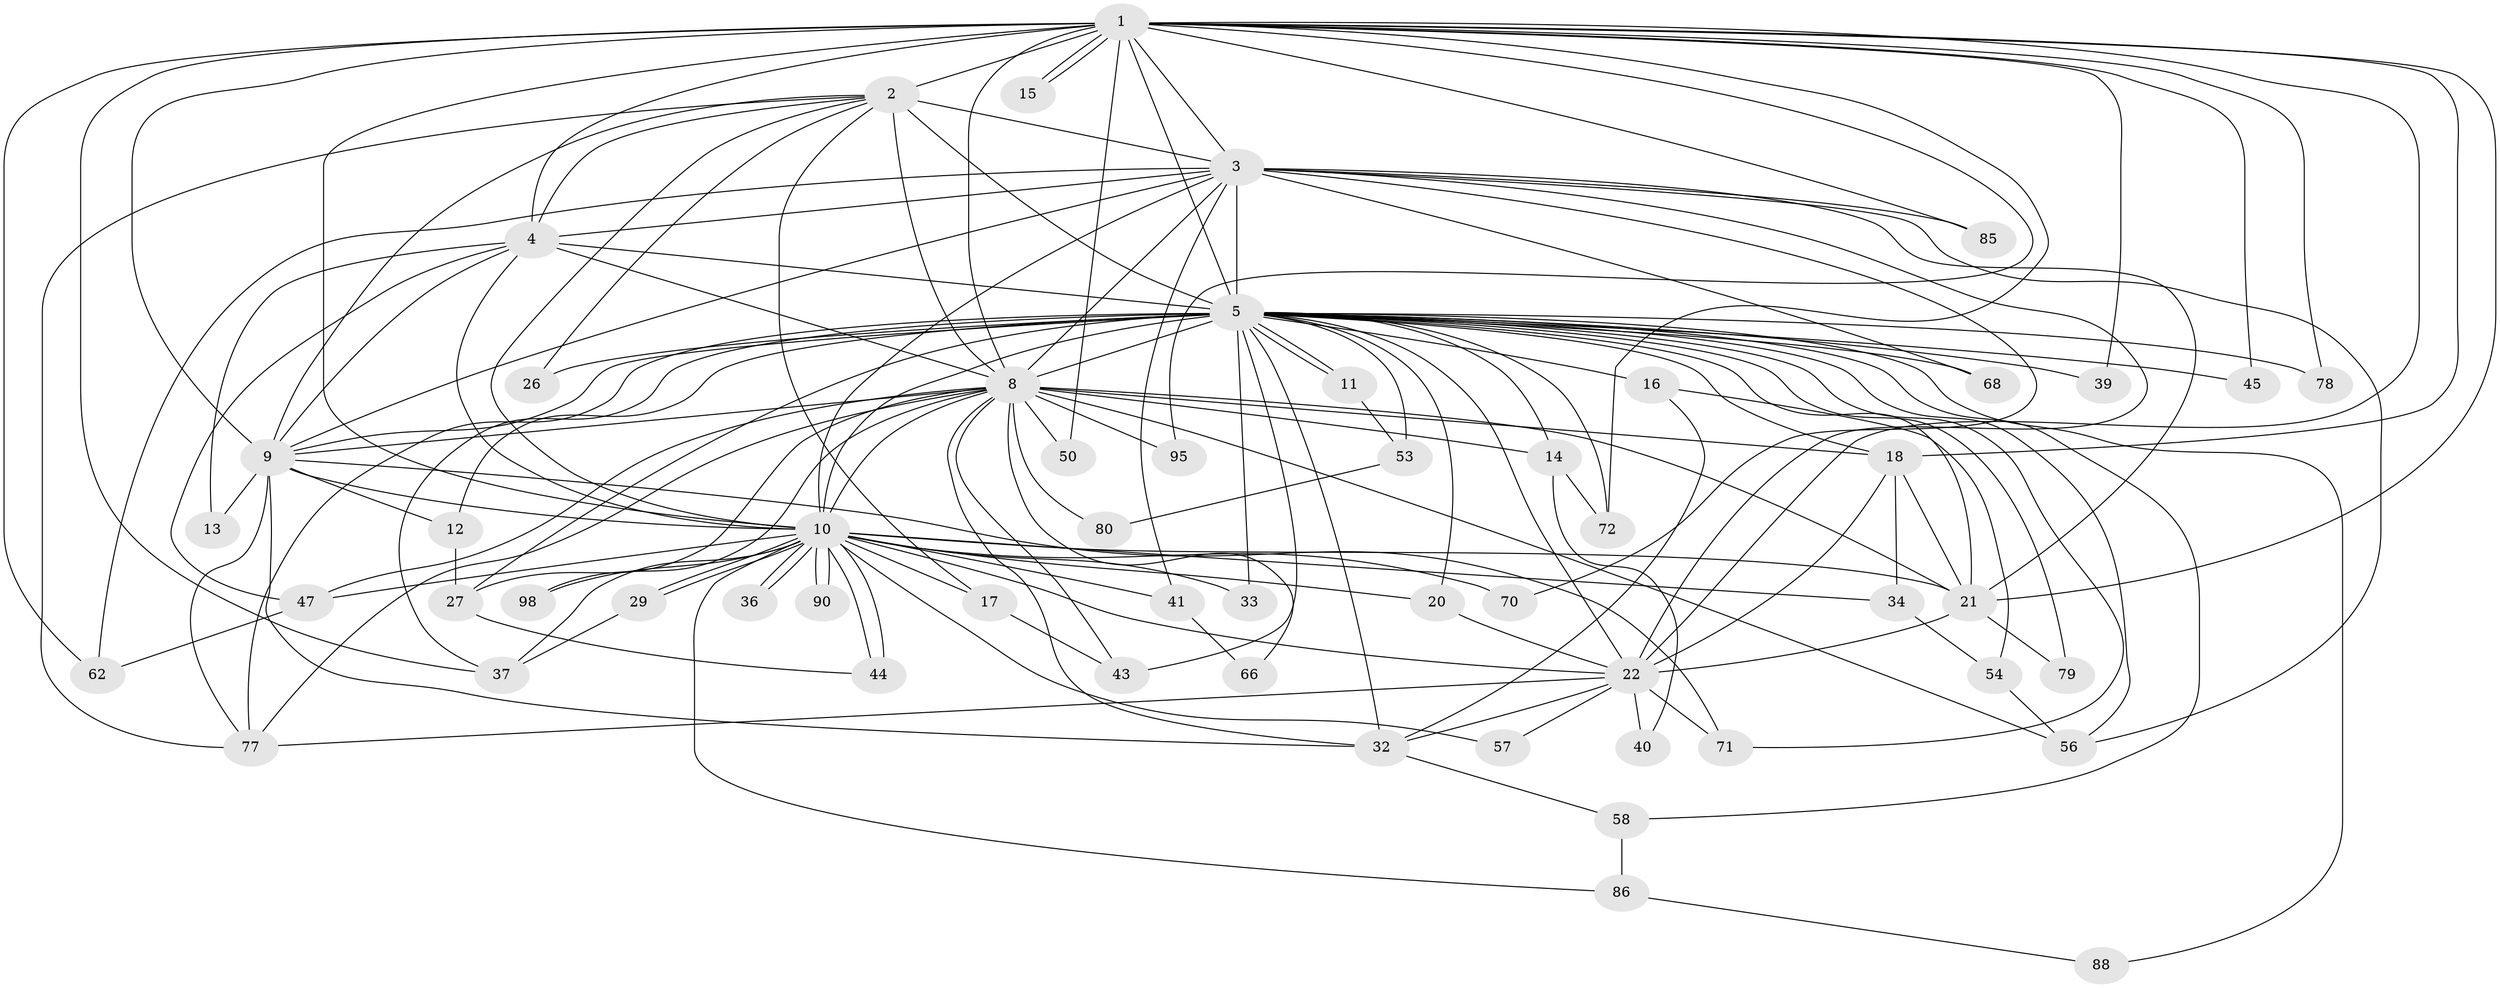 // original degree distribution, {19: 0.008928571428571428, 14: 0.017857142857142856, 21: 0.008928571428571428, 13: 0.008928571428571428, 37: 0.008928571428571428, 23: 0.008928571428571428, 27: 0.008928571428571428, 15: 0.008928571428571428, 32: 0.008928571428571428, 3: 0.30357142857142855, 2: 0.4732142857142857, 4: 0.07142857142857142, 8: 0.008928571428571428, 6: 0.008928571428571428, 9: 0.008928571428571428, 5: 0.03571428571428571}
// Generated by graph-tools (version 1.1) at 2025/14/03/09/25 04:14:03]
// undirected, 56 vertices, 150 edges
graph export_dot {
graph [start="1"]
  node [color=gray90,style=filled];
  1 [super="+7"];
  2 [super="+92+101"];
  3 [super="+89"];
  4;
  5 [super="+65+30+6+67+46+61+31"];
  8;
  9;
  10 [super="+25"];
  11;
  12;
  13;
  14;
  15;
  16 [super="+19"];
  17;
  18 [super="+51"];
  20 [super="+110"];
  21 [super="+73+49+69+23"];
  22 [super="+99+111+24+52+28"];
  26 [super="+106"];
  27 [super="+76"];
  29;
  32 [super="+38+35"];
  33;
  34;
  36;
  37 [super="+91"];
  39;
  40;
  41;
  43 [super="+105"];
  44;
  45;
  47 [super="+55"];
  50;
  53;
  54 [super="+84"];
  56 [super="+63"];
  57;
  58;
  62 [super="+64"];
  66;
  68;
  70 [super="+102"];
  71;
  72 [super="+75"];
  77 [super="+100+83+81"];
  78;
  79;
  80;
  85;
  86;
  88;
  90;
  95;
  98;
  1 -- 2 [weight=2];
  1 -- 3 [weight=2];
  1 -- 4 [weight=2];
  1 -- 5 [weight=5];
  1 -- 8 [weight=2];
  1 -- 9 [weight=2];
  1 -- 10 [weight=2];
  1 -- 15;
  1 -- 15;
  1 -- 18;
  1 -- 37;
  1 -- 39;
  1 -- 50;
  1 -- 62;
  1 -- 72;
  1 -- 85;
  1 -- 45;
  1 -- 78;
  1 -- 21;
  1 -- 95;
  1 -- 22;
  2 -- 3;
  2 -- 4 [weight=2];
  2 -- 5 [weight=4];
  2 -- 8;
  2 -- 9;
  2 -- 10;
  2 -- 17;
  2 -- 26;
  2 -- 77;
  3 -- 4;
  3 -- 5 [weight=5];
  3 -- 8;
  3 -- 9;
  3 -- 10;
  3 -- 41;
  3 -- 56;
  3 -- 68;
  3 -- 70 [weight=2];
  3 -- 85;
  3 -- 62;
  3 -- 21;
  3 -- 22;
  4 -- 5 [weight=2];
  4 -- 8;
  4 -- 9;
  4 -- 10 [weight=2];
  4 -- 13;
  4 -- 47;
  5 -- 8 [weight=4];
  5 -- 9 [weight=2];
  5 -- 10 [weight=3];
  5 -- 11;
  5 -- 11;
  5 -- 12;
  5 -- 14;
  5 -- 16 [weight=4];
  5 -- 33;
  5 -- 39;
  5 -- 45;
  5 -- 58;
  5 -- 68;
  5 -- 72;
  5 -- 88;
  5 -- 77 [weight=3];
  5 -- 26 [weight=2];
  5 -- 18 [weight=3];
  5 -- 37;
  5 -- 71;
  5 -- 79;
  5 -- 20 [weight=2];
  5 -- 21 [weight=2];
  5 -- 22;
  5 -- 27;
  5 -- 32 [weight=2];
  5 -- 53;
  5 -- 43;
  5 -- 56;
  5 -- 78;
  8 -- 9;
  8 -- 10;
  8 -- 14;
  8 -- 18 [weight=2];
  8 -- 21 [weight=2];
  8 -- 27;
  8 -- 43;
  8 -- 47;
  8 -- 50;
  8 -- 56;
  8 -- 66;
  8 -- 80;
  8 -- 95;
  8 -- 98;
  8 -- 77;
  8 -- 32;
  9 -- 10;
  9 -- 12;
  9 -- 13;
  9 -- 71;
  9 -- 77 [weight=2];
  9 -- 32;
  10 -- 17;
  10 -- 20;
  10 -- 29;
  10 -- 29;
  10 -- 33;
  10 -- 34;
  10 -- 36;
  10 -- 36;
  10 -- 41;
  10 -- 44;
  10 -- 44;
  10 -- 47;
  10 -- 57;
  10 -- 70;
  10 -- 86;
  10 -- 90;
  10 -- 90;
  10 -- 98;
  10 -- 21;
  10 -- 22 [weight=2];
  10 -- 37;
  11 -- 53;
  12 -- 27;
  14 -- 40;
  14 -- 72;
  16 -- 32;
  16 -- 54;
  17 -- 43;
  18 -- 34;
  18 -- 22;
  18 -- 21;
  20 -- 22;
  21 -- 79;
  21 -- 22;
  22 -- 57;
  22 -- 77;
  22 -- 32;
  22 -- 71;
  22 -- 40;
  27 -- 44;
  29 -- 37;
  32 -- 58;
  34 -- 54;
  41 -- 66;
  47 -- 62;
  53 -- 80;
  54 -- 56;
  58 -- 86;
  86 -- 88;
}
